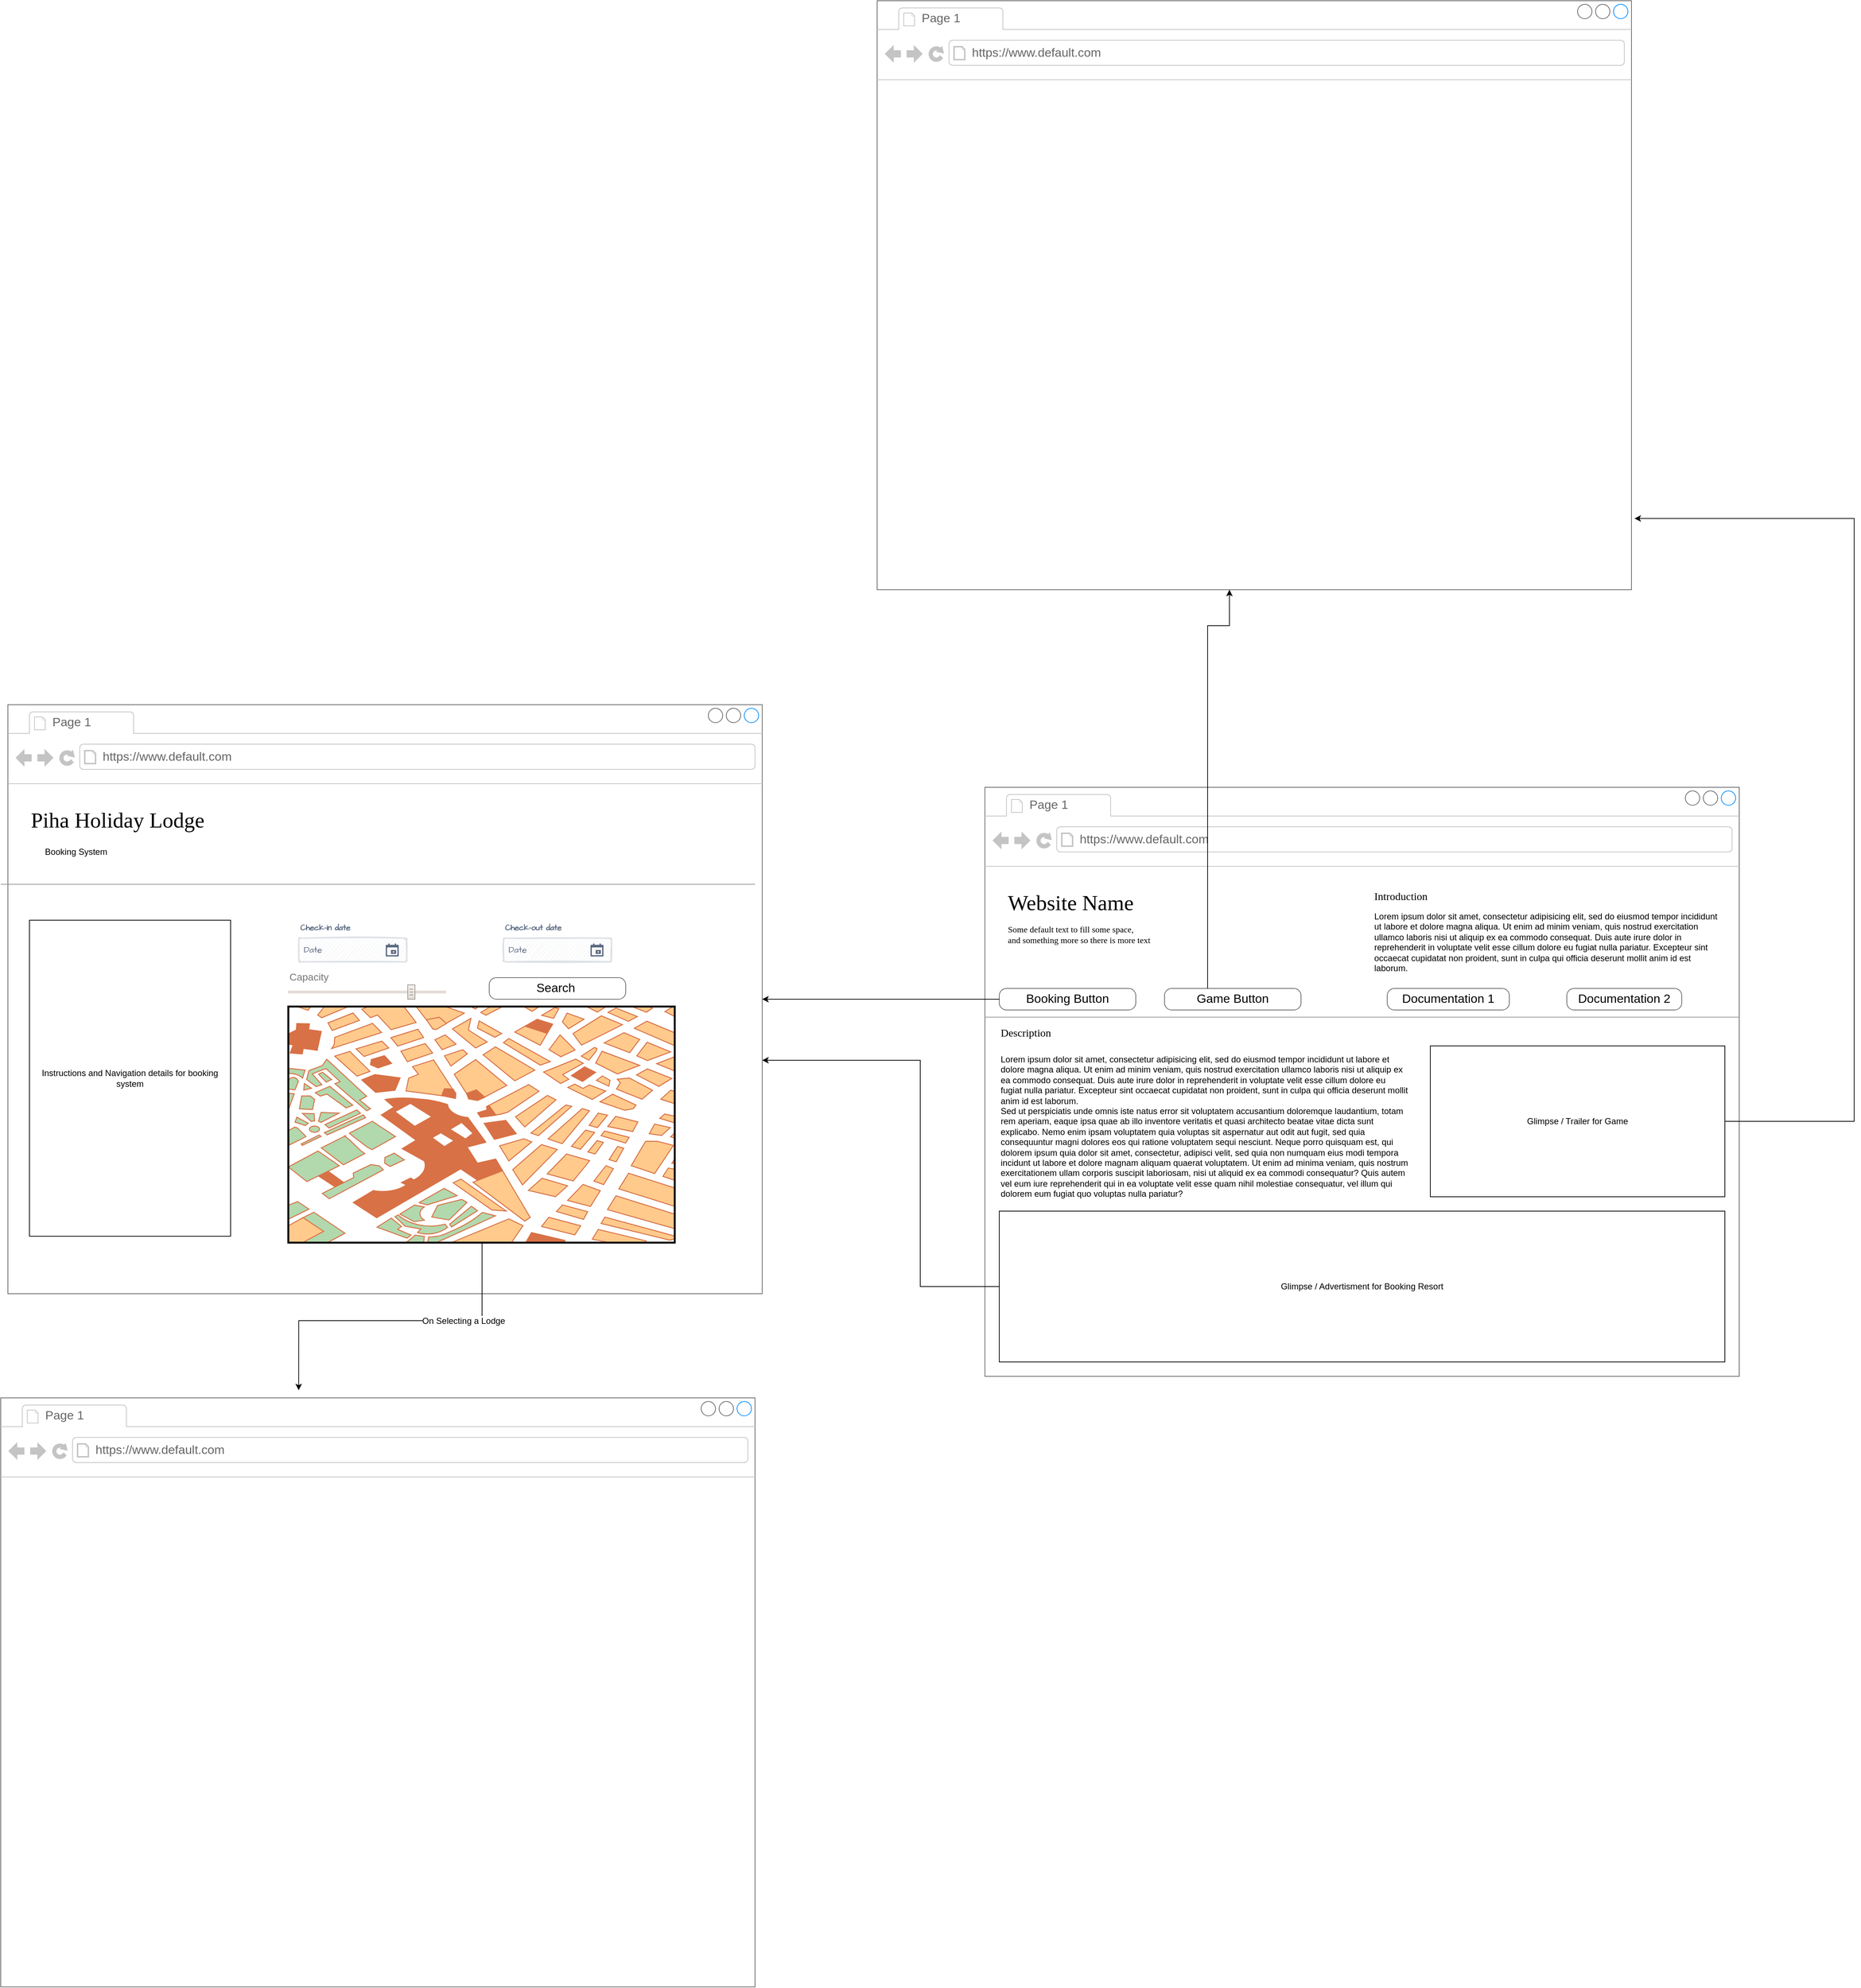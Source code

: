 <mxfile version="24.3.1" type="device">
  <diagram name="Page-1" id="2cc2dc42-3aac-f2a9-1cec-7a8b7cbee084">
    <mxGraphModel dx="3788" dy="2472" grid="1" gridSize="10" guides="1" tooltips="1" connect="1" arrows="1" fold="1" page="1" pageScale="1" pageWidth="1100" pageHeight="850" background="none" math="0" shadow="0">
      <root>
        <mxCell id="0" />
        <mxCell id="1" parent="0" />
        <mxCell id="7026571954dc6520-1" value="" style="strokeWidth=1;shadow=0;dashed=0;align=left;html=1;shape=mxgraph.mockup.containers.browserWindow;rSize=0;strokeColor=#666666;mainText=,;recursiveResize=0;rounded=0;labelBackgroundColor=none;fontFamily=Verdana;fontSize=12" parent="1" vertex="1">
          <mxGeometry x="30" y="15" width="1050" height="820" as="geometry" />
        </mxCell>
        <mxCell id="7026571954dc6520-2" value="Page 1" style="strokeWidth=1;shadow=0;dashed=0;align=center;html=1;shape=mxgraph.mockup.containers.anchor;fontSize=17;fontColor=#666666;align=left;" parent="7026571954dc6520-1" vertex="1">
          <mxGeometry x="60" y="12" width="110" height="26" as="geometry" />
        </mxCell>
        <mxCell id="7026571954dc6520-3" value="https://www.default.com" style="strokeWidth=1;shadow=0;dashed=0;align=center;html=1;shape=mxgraph.mockup.containers.anchor;rSize=0;fontSize=17;fontColor=#666666;align=left;" parent="7026571954dc6520-1" vertex="1">
          <mxGeometry x="130" y="60" width="250" height="26" as="geometry" />
        </mxCell>
        <mxCell id="7026571954dc6520-4" value="Website Name" style="text;html=1;points=[];align=left;verticalAlign=top;spacingTop=-4;fontSize=30;fontFamily=Verdana" parent="7026571954dc6520-1" vertex="1">
          <mxGeometry x="30" y="140" width="340" height="50" as="geometry" />
        </mxCell>
        <mxCell id="7026571954dc6520-6" value="Introduction" style="text;html=1;points=[];align=left;verticalAlign=top;spacingTop=-4;fontSize=15;fontFamily=Verdana" parent="7026571954dc6520-1" vertex="1">
          <mxGeometry x="540" y="140" width="490" height="30" as="geometry" />
        </mxCell>
        <mxCell id="7026571954dc6520-7" value="&lt;div&gt;&lt;span style=&quot;font-family: Helvetica;&quot;&gt;Lorem ipsum dolor sit amet, consectetur adipisicing elit, sed do eiusmod tempor incididunt ut labore et dolore magna aliqua. Ut enim ad minim veniam, quis nostrud exercitation ullamco laboris nisi ut aliquip ex ea commodo consequat. Duis aute irure dolor in reprehenderit in voluptate velit esse cillum dolore eu fugiat nulla pariatur. Excepteur sint occaecat cupidatat non proident, sunt in culpa qui officia deserunt mollit anim id est laborum.&lt;/span&gt;&lt;span&gt;&lt;br&gt;&lt;/span&gt;&lt;/div&gt;" style="text;html=1;points=[];align=left;verticalAlign=top;spacingTop=-4;fontSize=12;fontFamily=Verdana;whiteSpace=wrap;" parent="7026571954dc6520-1" vertex="1">
          <mxGeometry x="540" y="170" width="480" height="90" as="geometry" />
        </mxCell>
        <mxCell id="7026571954dc6520-15" value="" style="verticalLabelPosition=bottom;shadow=0;dashed=0;align=center;html=1;verticalAlign=top;strokeWidth=1;shape=mxgraph.mockup.markup.line;strokeColor=#999999;rounded=0;labelBackgroundColor=none;fillColor=#ffffff;fontFamily=Verdana;fontSize=12;fontColor=#000000;" parent="7026571954dc6520-1" vertex="1">
          <mxGeometry y="310" width="1050" height="20" as="geometry" />
        </mxCell>
        <mxCell id="7026571954dc6520-16" value="Description&amp;nbsp;" style="text;html=1;points=[];align=left;verticalAlign=top;spacingTop=-4;fontSize=15;fontFamily=Verdana" parent="7026571954dc6520-1" vertex="1">
          <mxGeometry x="20" y="330" width="170" height="30" as="geometry" />
        </mxCell>
        <mxCell id="7026571954dc6520-17" value="Lorem ipsum dolor sit amet, consectetur adipisicing elit, sed do eiusmod tempor incididunt ut labore et dolore magna aliqua. Ut enim ad minim veniam, quis nostrud exercitation ullamco laboris nisi ut aliquip ex ea commodo consequat. Duis aute irure dolor in reprehenderit in voluptate velit esse cillum dolore eu fugiat nulla pariatur. Excepteur sint occaecat cupidatat non proident, sunt in culpa qui officia deserunt mollit anim id est laborum.&#xa;Sed ut perspiciatis unde omnis iste natus error sit voluptatem accusantium doloremque laudantium, totam rem aperiam, eaque ipsa quae ab illo inventore veritatis et quasi architecto beatae vitae dicta sunt explicabo. Nemo enim ipsam voluptatem quia voluptas sit aspernatur aut odit aut fugit, sed quia consequuntur magni dolores eos qui ratione voluptatem sequi nesciunt. Neque porro quisquam est, qui dolorem ipsum quia dolor sit amet, consectetur, adipisci velit, sed quia non numquam eius modi tempora incidunt ut labore et dolore magnam aliquam quaerat voluptatem. Ut enim ad minima veniam, quis nostrum exercitationem ullam corporis suscipit laboriosam, nisi ut aliquid ex ea commodi consequatur? Quis autem vel eum iure reprehenderit qui in ea voluptate velit esse quam nihil molestiae consequatur, vel illum qui dolorem eum fugiat quo voluptas nulla pariatur?" style="text;spacingTop=-5;whiteSpace=wrap;html=1;align=left;fontSize=12;fontFamily=Helvetica;fillColor=none;strokeColor=none;rounded=0;shadow=1;labelBackgroundColor=none;" parent="7026571954dc6520-1" vertex="1">
          <mxGeometry x="20" y="370" width="570" height="240" as="geometry" />
        </mxCell>
        <mxCell id="v3MC3DHUTLvpbylcon5c-2" value="Documentation 1" style="strokeWidth=1;shadow=0;dashed=0;align=center;html=1;shape=mxgraph.mockup.buttons.button;strokeColor=#666666;mainText=;buttonStyle=round;fontSize=17;fontStyle=0;fillColor=none;whiteSpace=wrap;rounded=0;labelBackgroundColor=none;" vertex="1" parent="7026571954dc6520-1">
          <mxGeometry x="560" y="280" width="170" height="30" as="geometry" />
        </mxCell>
        <mxCell id="v3MC3DHUTLvpbylcon5c-3" value="Game Button" style="strokeWidth=1;shadow=0;dashed=0;align=center;html=1;shape=mxgraph.mockup.buttons.button;strokeColor=#666666;mainText=;buttonStyle=round;fontSize=17;fontStyle=0;fillColor=none;whiteSpace=wrap;rounded=0;labelBackgroundColor=none;" vertex="1" parent="7026571954dc6520-1">
          <mxGeometry x="250" y="280" width="190" height="30" as="geometry" />
        </mxCell>
        <mxCell id="v3MC3DHUTLvpbylcon5c-4" value="Glimpse / Trailer for Game" style="rounded=0;whiteSpace=wrap;html=1;" vertex="1" parent="7026571954dc6520-1">
          <mxGeometry x="620" y="360" width="410" height="210" as="geometry" />
        </mxCell>
        <mxCell id="v3MC3DHUTLvpbylcon5c-5" value="Glimpse / Advertisment for Booking Resort" style="rounded=0;whiteSpace=wrap;html=1;" vertex="1" parent="7026571954dc6520-1">
          <mxGeometry x="20" y="590" width="1010" height="210" as="geometry" />
        </mxCell>
        <mxCell id="v3MC3DHUTLvpbylcon5c-6" value="Documentation 2" style="strokeWidth=1;shadow=0;dashed=0;align=center;html=1;shape=mxgraph.mockup.buttons.button;strokeColor=#666666;mainText=;buttonStyle=round;fontSize=17;fontStyle=0;fillColor=none;whiteSpace=wrap;rounded=0;labelBackgroundColor=none;" vertex="1" parent="7026571954dc6520-1">
          <mxGeometry x="810" y="280" width="160" height="30" as="geometry" />
        </mxCell>
        <mxCell id="v3MC3DHUTLvpbylcon5c-7" value="Booking Button" style="strokeWidth=1;shadow=0;dashed=0;align=center;html=1;shape=mxgraph.mockup.buttons.button;strokeColor=#666666;mainText=;buttonStyle=round;fontSize=17;fontStyle=0;fillColor=none;whiteSpace=wrap;rounded=0;labelBackgroundColor=none;" vertex="1" parent="7026571954dc6520-1">
          <mxGeometry x="20" y="280" width="190" height="30" as="geometry" />
        </mxCell>
        <mxCell id="v3MC3DHUTLvpbylcon5c-8" value="&lt;span style=&quot;font-family: Verdana;&quot;&gt;Some default text to fill some space, and&amp;nbsp;&lt;/span&gt;&lt;span style=&quot;font-family: Verdana;&quot;&gt;something more so there is more text&lt;/span&gt;" style="text;html=1;align=left;verticalAlign=middle;whiteSpace=wrap;rounded=0;" vertex="1" parent="7026571954dc6520-1">
          <mxGeometry x="30" y="190" width="230" height="30" as="geometry" />
        </mxCell>
        <mxCell id="v3MC3DHUTLvpbylcon5c-14" value="" style="strokeWidth=1;shadow=0;dashed=0;align=left;html=1;shape=mxgraph.mockup.containers.browserWindow;rSize=0;strokeColor=#666666;mainText=,;recursiveResize=0;rounded=0;labelBackgroundColor=none;fontFamily=Verdana;fontSize=12" vertex="1" parent="1">
          <mxGeometry x="-120" y="-1080" width="1050" height="820" as="geometry" />
        </mxCell>
        <mxCell id="v3MC3DHUTLvpbylcon5c-15" value="Page 1" style="strokeWidth=1;shadow=0;dashed=0;align=center;html=1;shape=mxgraph.mockup.containers.anchor;fontSize=17;fontColor=#666666;align=left;" vertex="1" parent="v3MC3DHUTLvpbylcon5c-14">
          <mxGeometry x="60" y="12" width="110" height="26" as="geometry" />
        </mxCell>
        <mxCell id="v3MC3DHUTLvpbylcon5c-16" value="https://www.default.com" style="strokeWidth=1;shadow=0;dashed=0;align=center;html=1;shape=mxgraph.mockup.containers.anchor;rSize=0;fontSize=17;fontColor=#666666;align=left;" vertex="1" parent="v3MC3DHUTLvpbylcon5c-14">
          <mxGeometry x="130" y="60" width="250" height="26" as="geometry" />
        </mxCell>
        <mxCell id="v3MC3DHUTLvpbylcon5c-11" style="edgeStyle=orthogonalEdgeStyle;rounded=0;orthogonalLoop=1;jettySize=auto;html=1;fontFamily=Helvetica;fontSize=12;fontColor=default;entryX=1.004;entryY=0.879;entryDx=0;entryDy=0;entryPerimeter=0;" edge="1" parent="1" source="v3MC3DHUTLvpbylcon5c-4" target="v3MC3DHUTLvpbylcon5c-14">
          <mxGeometry relative="1" as="geometry">
            <mxPoint x="760" y="-250" as="targetPoint" />
            <Array as="points">
              <mxPoint x="1240" y="480" />
              <mxPoint x="1240" y="-359" />
            </Array>
          </mxGeometry>
        </mxCell>
        <mxCell id="v3MC3DHUTLvpbylcon5c-10" style="edgeStyle=orthogonalEdgeStyle;rounded=0;orthogonalLoop=1;jettySize=auto;html=1;fontFamily=Helvetica;fontSize=12;fontColor=default;entryX=0.467;entryY=1;entryDx=0;entryDy=0;entryPerimeter=0;" edge="1" parent="1" source="v3MC3DHUTLvpbylcon5c-3" target="v3MC3DHUTLvpbylcon5c-14">
          <mxGeometry relative="1" as="geometry">
            <mxPoint x="375" y="-160" as="targetPoint" />
            <Array as="points">
              <mxPoint x="340" y="-210" />
              <mxPoint x="370" y="-210" />
            </Array>
          </mxGeometry>
        </mxCell>
        <mxCell id="v3MC3DHUTLvpbylcon5c-36" value="" style="strokeWidth=1;shadow=0;dashed=0;align=left;html=1;shape=mxgraph.mockup.containers.browserWindow;rSize=0;strokeColor=#666666;mainText=,;recursiveResize=0;rounded=0;labelBackgroundColor=none;fontFamily=Verdana;fontSize=12" vertex="1" parent="1">
          <mxGeometry x="-1330" y="-100" width="1050" height="820" as="geometry" />
        </mxCell>
        <mxCell id="v3MC3DHUTLvpbylcon5c-37" value="Page 1" style="strokeWidth=1;shadow=0;dashed=0;align=center;html=1;shape=mxgraph.mockup.containers.anchor;fontSize=17;fontColor=#666666;align=left;" vertex="1" parent="v3MC3DHUTLvpbylcon5c-36">
          <mxGeometry x="60" y="12" width="110" height="26" as="geometry" />
        </mxCell>
        <mxCell id="v3MC3DHUTLvpbylcon5c-38" value="https://www.default.com" style="strokeWidth=1;shadow=0;dashed=0;align=center;html=1;shape=mxgraph.mockup.containers.anchor;rSize=0;fontSize=17;fontColor=#666666;align=left;" vertex="1" parent="v3MC3DHUTLvpbylcon5c-36">
          <mxGeometry x="130" y="60" width="250" height="26" as="geometry" />
        </mxCell>
        <mxCell id="v3MC3DHUTLvpbylcon5c-39" value="Piha Holiday Lodge" style="text;html=1;points=[];align=left;verticalAlign=top;spacingTop=-4;fontSize=30;fontFamily=Verdana" vertex="1" parent="v3MC3DHUTLvpbylcon5c-36">
          <mxGeometry x="30" y="140" width="340" height="50" as="geometry" />
        </mxCell>
        <mxCell id="v3MC3DHUTLvpbylcon5c-42" value="" style="verticalLabelPosition=bottom;shadow=0;dashed=0;align=center;html=1;verticalAlign=top;strokeWidth=1;shape=mxgraph.mockup.markup.line;strokeColor=#999999;rounded=0;labelBackgroundColor=none;fillColor=#ffffff;fontFamily=Verdana;fontSize=12;fontColor=#000000;" vertex="1" parent="v3MC3DHUTLvpbylcon5c-36">
          <mxGeometry x="-10" y="240" width="1050" height="20" as="geometry" />
        </mxCell>
        <mxCell id="v3MC3DHUTLvpbylcon5c-52" value="Booking System" style="text;html=1;align=center;verticalAlign=middle;whiteSpace=wrap;rounded=0;fontFamily=Helvetica;fontSize=12;fontColor=default;" vertex="1" parent="v3MC3DHUTLvpbylcon5c-36">
          <mxGeometry x="30" y="190" width="130" height="30" as="geometry" />
        </mxCell>
        <mxCell id="v3MC3DHUTLvpbylcon5c-53" value="Instructions and Navigation details for booking system" style="rounded=0;whiteSpace=wrap;html=1;align=center;verticalAlign=middle;fontFamily=Helvetica;fontSize=12;fontColor=default;fillColor=none;gradientColor=none;" vertex="1" parent="v3MC3DHUTLvpbylcon5c-36">
          <mxGeometry x="30" y="300" width="280" height="440" as="geometry" />
        </mxCell>
        <mxCell id="v3MC3DHUTLvpbylcon5c-57" value="Check-out date" style="fillColor=none;strokeColor=none;html=1;fontSize=11;fontStyle=0;align=left;fontColor=#596780;fontStyle=1;fontSize=11;sketch=1;hachureGap=4;pointerEvents=0;fontFamily=Architects Daughter;fontSource=https%3A%2F%2Ffonts.googleapis.com%2Fcss%3Ffamily%3DArchitects%2BDaughter;rounded=0;verticalAlign=middle;" vertex="1" parent="v3MC3DHUTLvpbylcon5c-36">
          <mxGeometry x="690" y="300" width="240" height="20" as="geometry" />
        </mxCell>
        <mxCell id="v3MC3DHUTLvpbylcon5c-58" value="Date" style="rounded=1;arcSize=9;fillColor=#F7F8F9;align=left;spacingLeft=5;strokeColor=#DEE1E6;html=1;strokeWidth=2;fontColor=#596780;fontSize=12;sketch=1;hachureGap=4;pointerEvents=0;fontFamily=Architects Daughter;fontSource=https%3A%2F%2Ffonts.googleapis.com%2Fcss%3Ffamily%3DArchitects%2BDaughter;verticalAlign=middle;" vertex="1" parent="v3MC3DHUTLvpbylcon5c-36">
          <mxGeometry x="690" y="325" width="150" height="33" as="geometry" />
        </mxCell>
        <mxCell id="v3MC3DHUTLvpbylcon5c-59" value="" style="shape=mxgraph.gmdl.calendar;fillColor=#5A6881;strokeColor=none;sketch=0;hachureGap=4;pointerEvents=0;fontFamily=Architects Daughter;fontSource=https%3A%2F%2Ffonts.googleapis.com%2Fcss%3Ffamily%3DArchitects%2BDaughter;fontSize=20;rounded=0;align=center;verticalAlign=middle;fontColor=default;" vertex="1" parent="v3MC3DHUTLvpbylcon5c-58">
          <mxGeometry x="1" y="0.5" width="18" height="18" relative="1" as="geometry">
            <mxPoint x="-29" y="-9" as="offset" />
          </mxGeometry>
        </mxCell>
        <mxCell id="v3MC3DHUTLvpbylcon5c-55" value="Date" style="rounded=1;arcSize=9;fillColor=#F7F8F9;align=left;spacingLeft=5;strokeColor=#DEE1E6;html=1;strokeWidth=2;fontColor=#596780;fontSize=12;sketch=1;hachureGap=4;pointerEvents=0;fontFamily=Architects Daughter;fontSource=https%3A%2F%2Ffonts.googleapis.com%2Fcss%3Ffamily%3DArchitects%2BDaughter;verticalAlign=middle;" vertex="1" parent="v3MC3DHUTLvpbylcon5c-36">
          <mxGeometry x="405" y="325" width="150" height="33" as="geometry" />
        </mxCell>
        <mxCell id="v3MC3DHUTLvpbylcon5c-56" value="" style="shape=mxgraph.gmdl.calendar;fillColor=#5A6881;strokeColor=none;sketch=0;hachureGap=4;pointerEvents=0;fontFamily=Architects Daughter;fontSource=https%3A%2F%2Ffonts.googleapis.com%2Fcss%3Ffamily%3DArchitects%2BDaughter;fontSize=20;rounded=0;align=center;verticalAlign=middle;fontColor=default;" vertex="1" parent="v3MC3DHUTLvpbylcon5c-55">
          <mxGeometry x="1" y="0.5" width="18" height="18" relative="1" as="geometry">
            <mxPoint x="-29" y="-9" as="offset" />
          </mxGeometry>
        </mxCell>
        <mxCell id="v3MC3DHUTLvpbylcon5c-54" value="Check-in date" style="fillColor=none;strokeColor=none;html=1;fontSize=11;fontStyle=0;align=left;fontColor=#596780;fontStyle=1;fontSize=11;sketch=1;hachureGap=4;pointerEvents=0;fontFamily=Architects Daughter;fontSource=https%3A%2F%2Ffonts.googleapis.com%2Fcss%3Ffamily%3DArchitects%2BDaughter;rounded=0;verticalAlign=middle;" vertex="1" parent="v3MC3DHUTLvpbylcon5c-36">
          <mxGeometry x="405" y="300" width="240" height="20" as="geometry" />
        </mxCell>
        <mxCell id="v3MC3DHUTLvpbylcon5c-61" value="" style="verticalLabelPosition=bottom;shadow=0;dashed=0;align=center;html=1;verticalAlign=top;strokeWidth=1;shape=mxgraph.mockup.misc.map;rounded=0;fontFamily=Helvetica;fontSize=12;fontColor=default;fillColor=none;gradientColor=none;" vertex="1" parent="v3MC3DHUTLvpbylcon5c-36">
          <mxGeometry x="390" y="420" width="540" height="330" as="geometry" />
        </mxCell>
        <mxCell id="v3MC3DHUTLvpbylcon5c-63" value="Capacity" style="html=1;shadow=0;dashed=0;shape=mxgraph.bootstrap.rangeInput;dx=0.78;strokeColor=#9D968E;fillColor=#E3DDD8;fontColor=#777777;whiteSpace=wrap;align=left;verticalAlign=bottom;fontStyle=0;fontSize=14;labelPosition=center;verticalLabelPosition=top;gradientColor=#F4F2EF;gradientDirection=north;rangeStyle=rect;handleStyle=rect;rounded=0;fontFamily=Helvetica;" vertex="1" parent="v3MC3DHUTLvpbylcon5c-36">
          <mxGeometry x="390" y="390" width="220" height="20" as="geometry" />
        </mxCell>
        <mxCell id="v3MC3DHUTLvpbylcon5c-64" value="Search&amp;nbsp;" style="strokeWidth=1;shadow=0;dashed=0;align=center;html=1;shape=mxgraph.mockup.buttons.button;strokeColor=#666666;mainText=;buttonStyle=round;fontSize=17;fontStyle=0;fillColor=none;whiteSpace=wrap;rounded=0;labelBackgroundColor=none;" vertex="1" parent="v3MC3DHUTLvpbylcon5c-36">
          <mxGeometry x="670" y="380" width="190" height="30" as="geometry" />
        </mxCell>
        <mxCell id="v3MC3DHUTLvpbylcon5c-9" style="edgeStyle=orthogonalEdgeStyle;rounded=0;orthogonalLoop=1;jettySize=auto;html=1;fontFamily=Helvetica;fontSize=12;fontColor=default;" edge="1" parent="1" source="v3MC3DHUTLvpbylcon5c-7" target="v3MC3DHUTLvpbylcon5c-36">
          <mxGeometry relative="1" as="geometry">
            <mxPoint x="-280" y="310" as="targetPoint" />
            <Array as="points">
              <mxPoint x="-200" y="310" />
              <mxPoint x="-200" y="310" />
            </Array>
          </mxGeometry>
        </mxCell>
        <mxCell id="v3MC3DHUTLvpbylcon5c-12" style="edgeStyle=orthogonalEdgeStyle;rounded=0;orthogonalLoop=1;jettySize=auto;html=1;fontFamily=Helvetica;fontSize=12;fontColor=default;" edge="1" parent="1" source="v3MC3DHUTLvpbylcon5c-5" target="v3MC3DHUTLvpbylcon5c-36">
          <mxGeometry relative="1" as="geometry">
            <mxPoint x="-270" y="710" as="targetPoint" />
            <Array as="points">
              <mxPoint x="-60" y="710" />
              <mxPoint x="-60" y="395" />
            </Array>
          </mxGeometry>
        </mxCell>
        <mxCell id="v3MC3DHUTLvpbylcon5c-66" value="" style="strokeWidth=1;shadow=0;dashed=0;align=left;html=1;shape=mxgraph.mockup.containers.browserWindow;rSize=0;strokeColor=#666666;mainText=,;recursiveResize=0;rounded=0;labelBackgroundColor=none;fontFamily=Verdana;fontSize=12" vertex="1" parent="1">
          <mxGeometry x="-1340" y="865" width="1050" height="820" as="geometry" />
        </mxCell>
        <mxCell id="v3MC3DHUTLvpbylcon5c-67" value="Page 1" style="strokeWidth=1;shadow=0;dashed=0;align=center;html=1;shape=mxgraph.mockup.containers.anchor;fontSize=17;fontColor=#666666;align=left;" vertex="1" parent="v3MC3DHUTLvpbylcon5c-66">
          <mxGeometry x="60" y="12" width="110" height="26" as="geometry" />
        </mxCell>
        <mxCell id="v3MC3DHUTLvpbylcon5c-68" value="https://www.default.com" style="strokeWidth=1;shadow=0;dashed=0;align=center;html=1;shape=mxgraph.mockup.containers.anchor;rSize=0;fontSize=17;fontColor=#666666;align=left;" vertex="1" parent="v3MC3DHUTLvpbylcon5c-66">
          <mxGeometry x="130" y="60" width="250" height="26" as="geometry" />
        </mxCell>
        <mxCell id="v3MC3DHUTLvpbylcon5c-65" style="edgeStyle=orthogonalEdgeStyle;rounded=0;orthogonalLoop=1;jettySize=auto;html=1;fontFamily=Helvetica;fontSize=12;fontColor=default;entryX=0.395;entryY=-0.013;entryDx=0;entryDy=0;entryPerimeter=0;" edge="1" parent="1" source="v3MC3DHUTLvpbylcon5c-61" target="v3MC3DHUTLvpbylcon5c-66">
          <mxGeometry relative="1" as="geometry">
            <mxPoint x="-920" y="850" as="targetPoint" />
          </mxGeometry>
        </mxCell>
        <mxCell id="v3MC3DHUTLvpbylcon5c-69" value="On Selecting a Lodge" style="edgeLabel;html=1;align=center;verticalAlign=middle;resizable=0;points=[];rounded=0;fontFamily=Helvetica;fontSize=12;fontColor=default;fillColor=none;gradientColor=none;" vertex="1" connectable="0" parent="v3MC3DHUTLvpbylcon5c-65">
          <mxGeometry x="-0.418" relative="1" as="geometry">
            <mxPoint as="offset" />
          </mxGeometry>
        </mxCell>
      </root>
    </mxGraphModel>
  </diagram>
</mxfile>
